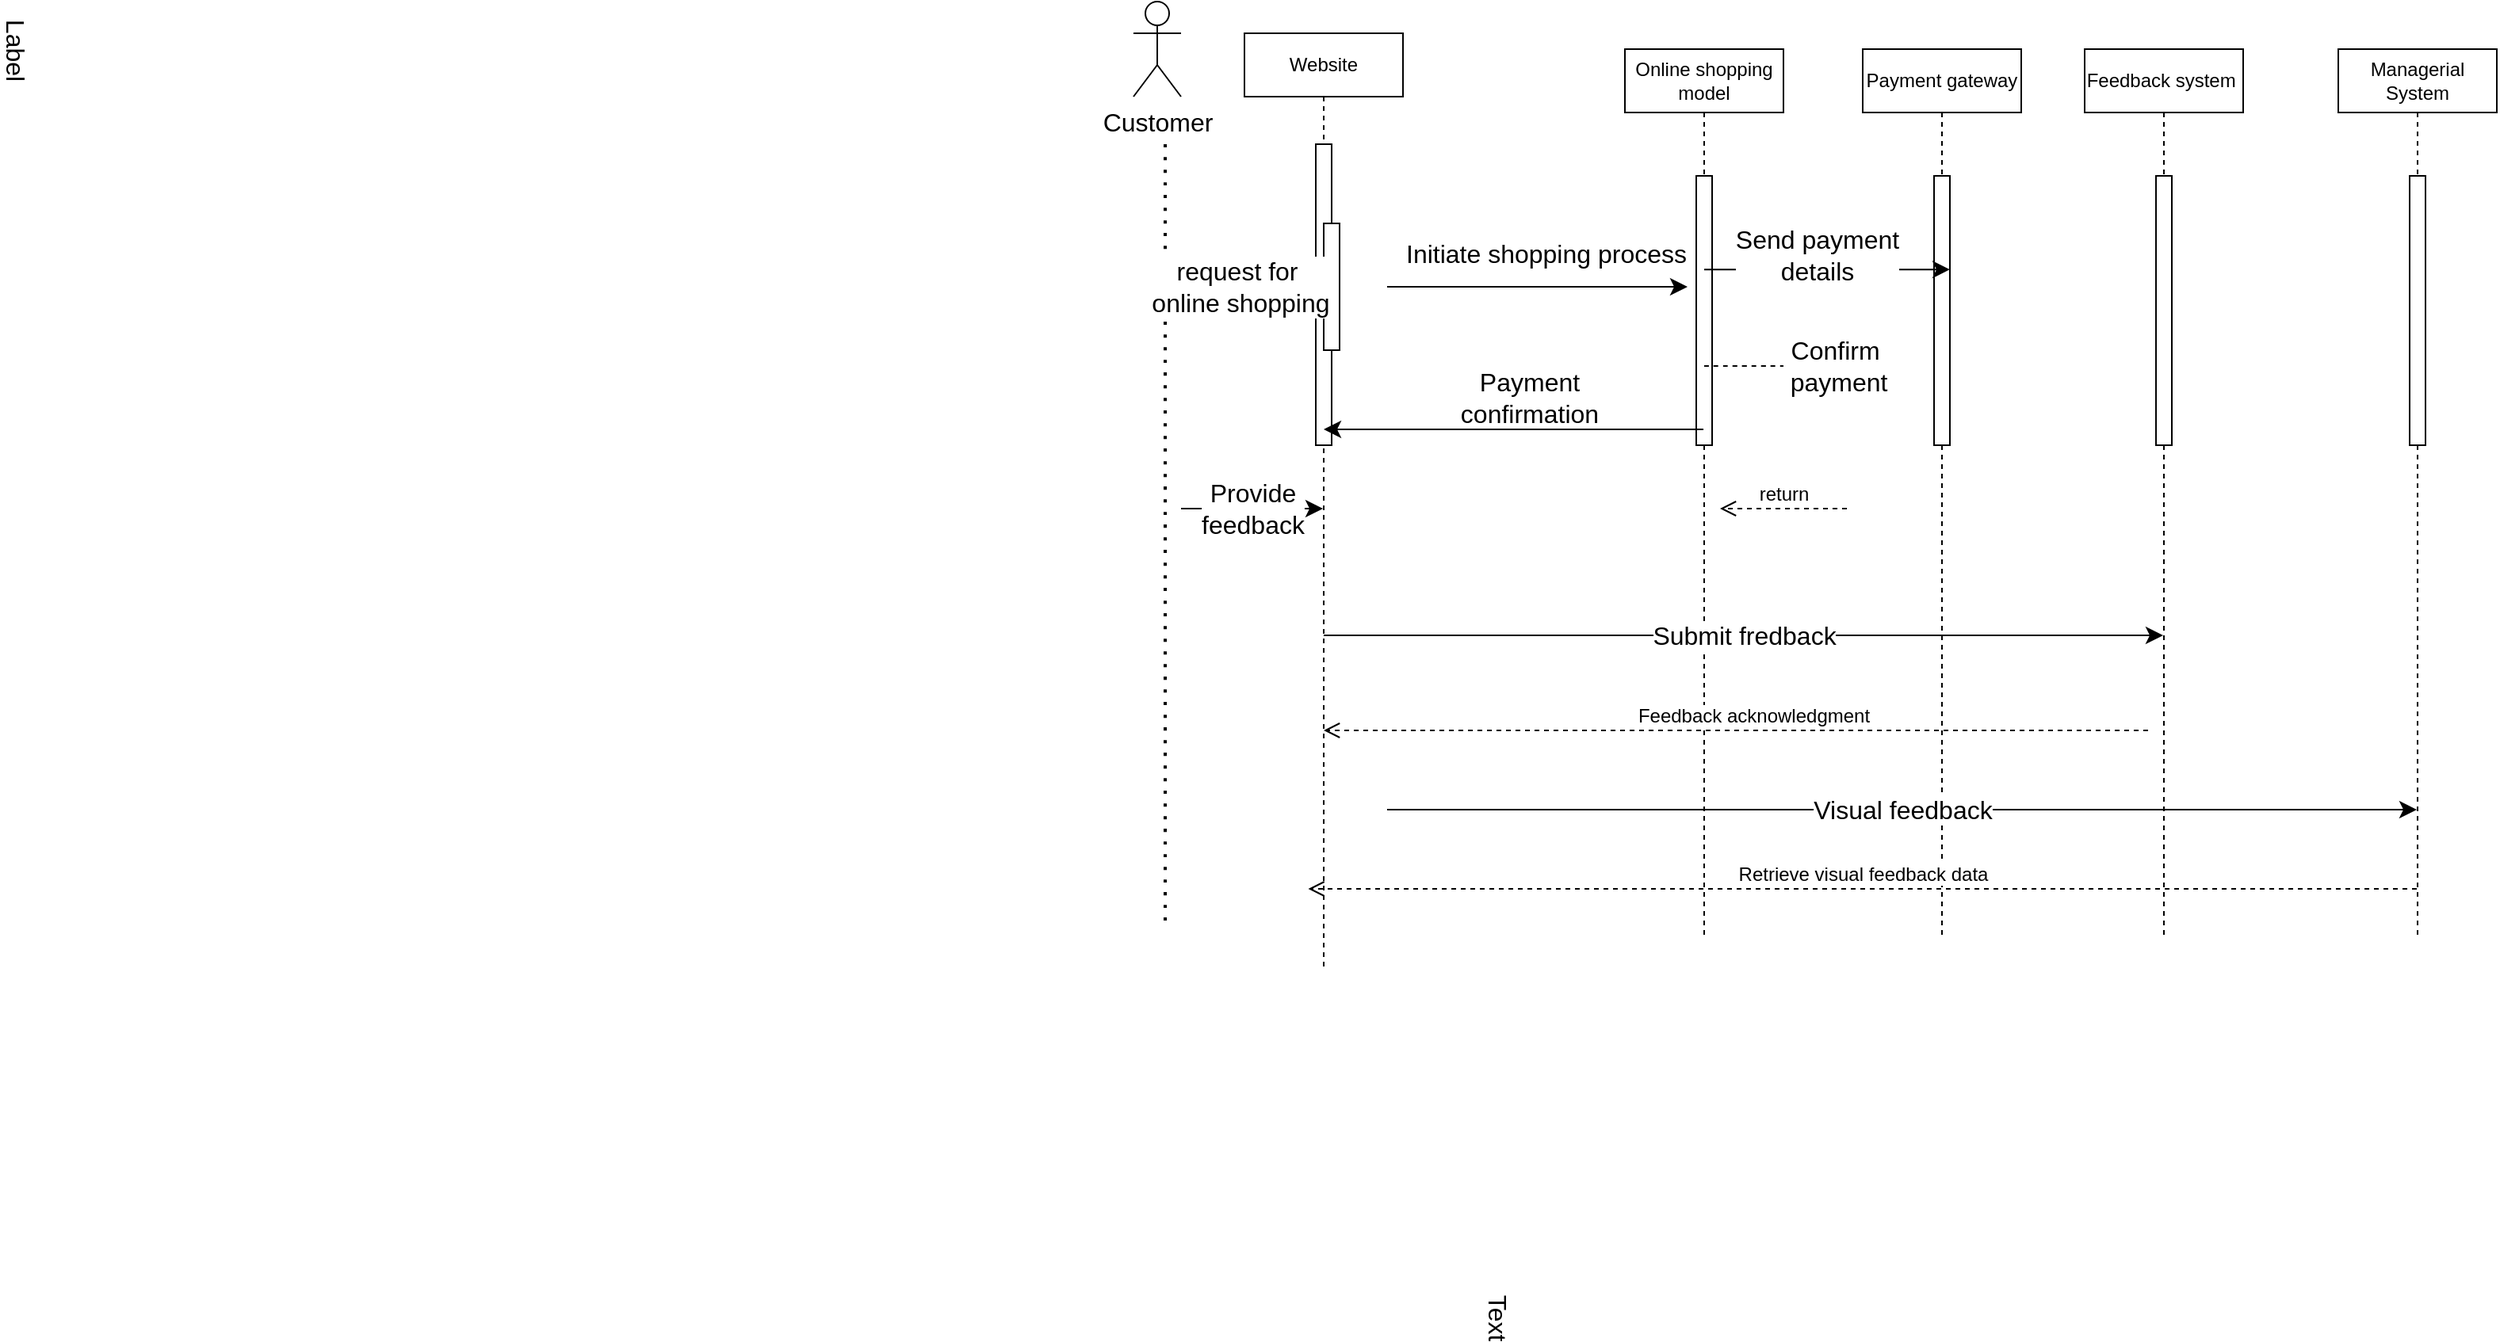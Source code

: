 <mxfile version="22.1.7" type="github">
  <diagram name="Page-1" id="2YBvvXClWsGukQMizWep">
    <mxGraphModel dx="1847" dy="2151" grid="1" gridSize="10" guides="1" tooltips="1" connect="1" arrows="1" fold="1" page="1" pageScale="1" pageWidth="850" pageHeight="1100" math="0" shadow="0">
      <root>
        <mxCell id="0" />
        <mxCell id="1" parent="0" />
        <mxCell id="aM9ryv3xv72pqoxQDRHE-1" value="Website" style="shape=umlLifeline;perimeter=lifelinePerimeter;whiteSpace=wrap;html=1;container=0;dropTarget=0;collapsible=0;recursiveResize=0;outlineConnect=0;portConstraint=eastwest;newEdgeStyle={&quot;edgeStyle&quot;:&quot;elbowEdgeStyle&quot;,&quot;elbow&quot;:&quot;vertical&quot;,&quot;curved&quot;:0,&quot;rounded&quot;:0};" parent="1" vertex="1">
          <mxGeometry y="30" width="100" height="590" as="geometry" />
        </mxCell>
        <mxCell id="aM9ryv3xv72pqoxQDRHE-2" value="" style="html=1;points=[];perimeter=orthogonalPerimeter;outlineConnect=0;targetShapes=umlLifeline;portConstraint=eastwest;newEdgeStyle={&quot;edgeStyle&quot;:&quot;elbowEdgeStyle&quot;,&quot;elbow&quot;:&quot;vertical&quot;,&quot;curved&quot;:0,&quot;rounded&quot;:0};" parent="aM9ryv3xv72pqoxQDRHE-1" vertex="1">
          <mxGeometry x="45" y="70" width="10" height="190" as="geometry" />
        </mxCell>
        <mxCell id="aM9ryv3xv72pqoxQDRHE-4" value="" style="html=1;points=[];perimeter=orthogonalPerimeter;outlineConnect=0;targetShapes=umlLifeline;portConstraint=eastwest;newEdgeStyle={&quot;edgeStyle&quot;:&quot;elbowEdgeStyle&quot;,&quot;elbow&quot;:&quot;vertical&quot;,&quot;curved&quot;:0,&quot;rounded&quot;:0};" parent="aM9ryv3xv72pqoxQDRHE-1" vertex="1">
          <mxGeometry x="50" y="120" width="10" height="80" as="geometry" />
        </mxCell>
        <mxCell id="aM9ryv3xv72pqoxQDRHE-5" value="Online shopping model" style="shape=umlLifeline;perimeter=lifelinePerimeter;whiteSpace=wrap;html=1;container=0;dropTarget=0;collapsible=0;recursiveResize=0;outlineConnect=0;portConstraint=eastwest;newEdgeStyle={&quot;edgeStyle&quot;:&quot;elbowEdgeStyle&quot;,&quot;elbow&quot;:&quot;vertical&quot;,&quot;curved&quot;:0,&quot;rounded&quot;:0};" parent="1" vertex="1">
          <mxGeometry x="240" y="40" width="100" height="560" as="geometry" />
        </mxCell>
        <mxCell id="aM9ryv3xv72pqoxQDRHE-6" value="" style="html=1;points=[];perimeter=orthogonalPerimeter;outlineConnect=0;targetShapes=umlLifeline;portConstraint=eastwest;newEdgeStyle={&quot;edgeStyle&quot;:&quot;elbowEdgeStyle&quot;,&quot;elbow&quot;:&quot;vertical&quot;,&quot;curved&quot;:0,&quot;rounded&quot;:0};" parent="aM9ryv3xv72pqoxQDRHE-5" vertex="1">
          <mxGeometry x="45" y="80" width="10" height="170" as="geometry" />
        </mxCell>
        <mxCell id="r4ns8igzqY8PQ9HhbaYh-5" value="Customer" style="shape=umlActor;verticalLabelPosition=bottom;verticalAlign=top;html=1;outlineConnect=0;fontSize=16;" vertex="1" parent="1">
          <mxGeometry x="-70" y="10" width="30" height="60" as="geometry" />
        </mxCell>
        <mxCell id="r4ns8igzqY8PQ9HhbaYh-9" value="Payment gateway" style="shape=umlLifeline;perimeter=lifelinePerimeter;whiteSpace=wrap;html=1;container=0;dropTarget=0;collapsible=0;recursiveResize=0;outlineConnect=0;portConstraint=eastwest;newEdgeStyle={&quot;edgeStyle&quot;:&quot;elbowEdgeStyle&quot;,&quot;elbow&quot;:&quot;vertical&quot;,&quot;curved&quot;:0,&quot;rounded&quot;:0};" vertex="1" parent="1">
          <mxGeometry x="390" y="40" width="100" height="560" as="geometry" />
        </mxCell>
        <mxCell id="r4ns8igzqY8PQ9HhbaYh-10" value="" style="html=1;points=[];perimeter=orthogonalPerimeter;outlineConnect=0;targetShapes=umlLifeline;portConstraint=eastwest;newEdgeStyle={&quot;edgeStyle&quot;:&quot;elbowEdgeStyle&quot;,&quot;elbow&quot;:&quot;vertical&quot;,&quot;curved&quot;:0,&quot;rounded&quot;:0};" vertex="1" parent="r4ns8igzqY8PQ9HhbaYh-9">
          <mxGeometry x="45" y="80" width="10" height="170" as="geometry" />
        </mxCell>
        <mxCell id="r4ns8igzqY8PQ9HhbaYh-11" value="Feedback system&amp;nbsp;" style="shape=umlLifeline;perimeter=lifelinePerimeter;whiteSpace=wrap;html=1;container=0;dropTarget=0;collapsible=0;recursiveResize=0;outlineConnect=0;portConstraint=eastwest;newEdgeStyle={&quot;edgeStyle&quot;:&quot;elbowEdgeStyle&quot;,&quot;elbow&quot;:&quot;vertical&quot;,&quot;curved&quot;:0,&quot;rounded&quot;:0};" vertex="1" parent="1">
          <mxGeometry x="530" y="40" width="100" height="560" as="geometry" />
        </mxCell>
        <mxCell id="r4ns8igzqY8PQ9HhbaYh-12" value="" style="html=1;points=[];perimeter=orthogonalPerimeter;outlineConnect=0;targetShapes=umlLifeline;portConstraint=eastwest;newEdgeStyle={&quot;edgeStyle&quot;:&quot;elbowEdgeStyle&quot;,&quot;elbow&quot;:&quot;vertical&quot;,&quot;curved&quot;:0,&quot;rounded&quot;:0};" vertex="1" parent="r4ns8igzqY8PQ9HhbaYh-11">
          <mxGeometry x="45" y="80" width="10" height="170" as="geometry" />
        </mxCell>
        <mxCell id="r4ns8igzqY8PQ9HhbaYh-13" value="Managerial&lt;br&gt;System" style="shape=umlLifeline;perimeter=lifelinePerimeter;whiteSpace=wrap;html=1;container=0;dropTarget=0;collapsible=0;recursiveResize=0;outlineConnect=0;portConstraint=eastwest;newEdgeStyle={&quot;edgeStyle&quot;:&quot;elbowEdgeStyle&quot;,&quot;elbow&quot;:&quot;vertical&quot;,&quot;curved&quot;:0,&quot;rounded&quot;:0};" vertex="1" parent="1">
          <mxGeometry x="690" y="40" width="100" height="560" as="geometry" />
        </mxCell>
        <mxCell id="r4ns8igzqY8PQ9HhbaYh-14" value="" style="html=1;points=[];perimeter=orthogonalPerimeter;outlineConnect=0;targetShapes=umlLifeline;portConstraint=eastwest;newEdgeStyle={&quot;edgeStyle&quot;:&quot;elbowEdgeStyle&quot;,&quot;elbow&quot;:&quot;vertical&quot;,&quot;curved&quot;:0,&quot;rounded&quot;:0};" vertex="1" parent="r4ns8igzqY8PQ9HhbaYh-13">
          <mxGeometry x="45" y="80" width="10" height="170" as="geometry" />
        </mxCell>
        <mxCell id="r4ns8igzqY8PQ9HhbaYh-17" value="" style="endArrow=none;dashed=1;html=1;dashPattern=1 3;strokeWidth=2;rounded=0;fontSize=12;startSize=8;endSize=8;curved=1;" edge="1" parent="1">
          <mxGeometry width="50" height="50" relative="1" as="geometry">
            <mxPoint x="-50" y="590" as="sourcePoint" />
            <mxPoint x="-50" y="100" as="targetPoint" />
          </mxGeometry>
        </mxCell>
        <mxCell id="r4ns8igzqY8PQ9HhbaYh-40" value="Text" style="edgeLabel;html=1;align=center;verticalAlign=middle;resizable=0;points=[];fontSize=16;rotation=90;" vertex="1" connectable="0" parent="r4ns8igzqY8PQ9HhbaYh-17">
          <mxGeometry x="-1" y="-14" relative="1" as="geometry">
            <mxPoint x="196" y="250" as="offset" />
          </mxGeometry>
        </mxCell>
        <mxCell id="r4ns8igzqY8PQ9HhbaYh-18" value="" style="endArrow=classic;html=1;rounded=0;fontSize=12;startSize=8;endSize=8;curved=1;" edge="1" parent="1">
          <mxGeometry relative="1" as="geometry">
            <mxPoint x="90" y="190" as="sourcePoint" />
            <mxPoint x="279.5" y="190" as="targetPoint" />
          </mxGeometry>
        </mxCell>
        <mxCell id="r4ns8igzqY8PQ9HhbaYh-19" value="Label" style="edgeLabel;resizable=0;html=1;align=center;verticalAlign=middle;fontSize=16;rotation=90;" connectable="0" vertex="1" parent="r4ns8igzqY8PQ9HhbaYh-18">
          <mxGeometry relative="1" as="geometry">
            <mxPoint x="-960" y="-150" as="offset" />
          </mxGeometry>
        </mxCell>
        <mxCell id="r4ns8igzqY8PQ9HhbaYh-20" value="Initiate shopping process" style="edgeLabel;resizable=0;html=1;align=left;verticalAlign=bottom;fontSize=16;" connectable="0" vertex="1" parent="r4ns8igzqY8PQ9HhbaYh-18">
          <mxGeometry x="-1" relative="1" as="geometry">
            <mxPoint x="10" y="-10" as="offset" />
          </mxGeometry>
        </mxCell>
        <mxCell id="r4ns8igzqY8PQ9HhbaYh-21" value="" style="endArrow=classic;html=1;rounded=0;fontSize=12;startSize=8;endSize=8;curved=1;" edge="1" parent="1" target="aM9ryv3xv72pqoxQDRHE-1">
          <mxGeometry relative="1" as="geometry">
            <mxPoint x="-60" y="190" as="sourcePoint" />
            <mxPoint x="40" y="190" as="targetPoint" />
          </mxGeometry>
        </mxCell>
        <mxCell id="r4ns8igzqY8PQ9HhbaYh-22" value="request for&lt;br&gt;&amp;nbsp;online shopping" style="edgeLabel;resizable=0;html=1;align=center;verticalAlign=middle;fontSize=16;" connectable="0" vertex="1" parent="r4ns8igzqY8PQ9HhbaYh-21">
          <mxGeometry relative="1" as="geometry" />
        </mxCell>
        <mxCell id="r4ns8igzqY8PQ9HhbaYh-23" value="" style="endArrow=classic;html=1;rounded=0;fontSize=12;startSize=8;endSize=8;curved=1;" edge="1" parent="1" source="aM9ryv3xv72pqoxQDRHE-5">
          <mxGeometry relative="1" as="geometry">
            <mxPoint x="290" y="190" as="sourcePoint" />
            <mxPoint x="445" y="179.09" as="targetPoint" />
          </mxGeometry>
        </mxCell>
        <mxCell id="r4ns8igzqY8PQ9HhbaYh-24" value="Send payment &lt;br&gt;details" style="edgeLabel;resizable=0;html=1;align=center;verticalAlign=middle;fontSize=16;" connectable="0" vertex="1" parent="r4ns8igzqY8PQ9HhbaYh-23">
          <mxGeometry relative="1" as="geometry">
            <mxPoint x="-7" y="-9" as="offset" />
          </mxGeometry>
        </mxCell>
        <mxCell id="r4ns8igzqY8PQ9HhbaYh-28" value="" style="endArrow=none;dashed=1;html=1;rounded=0;fontSize=12;startSize=8;endSize=8;curved=1;" edge="1" parent="1" target="r4ns8igzqY8PQ9HhbaYh-29">
          <mxGeometry width="50" height="50" relative="1" as="geometry">
            <mxPoint x="290" y="240" as="sourcePoint" />
            <mxPoint x="430" y="240" as="targetPoint" />
          </mxGeometry>
        </mxCell>
        <mxCell id="r4ns8igzqY8PQ9HhbaYh-29" value="Confirm&amp;nbsp; payment" style="text;strokeColor=none;fillColor=none;html=1;align=center;verticalAlign=middle;whiteSpace=wrap;rounded=0;fontSize=16;" vertex="1" parent="1">
          <mxGeometry x="340" y="230" width="70" height="20" as="geometry" />
        </mxCell>
        <mxCell id="r4ns8igzqY8PQ9HhbaYh-30" value="" style="endArrow=classic;html=1;rounded=0;fontSize=12;startSize=8;endSize=8;curved=1;" edge="1" parent="1" source="aM9ryv3xv72pqoxQDRHE-5" target="aM9ryv3xv72pqoxQDRHE-1">
          <mxGeometry width="50" height="50" relative="1" as="geometry">
            <mxPoint x="310" y="350" as="sourcePoint" />
            <mxPoint x="360" y="300" as="targetPoint" />
            <Array as="points">
              <mxPoint x="190" y="280" />
            </Array>
          </mxGeometry>
        </mxCell>
        <mxCell id="r4ns8igzqY8PQ9HhbaYh-31" value="Payment confirmation" style="text;strokeColor=none;fillColor=none;html=1;align=center;verticalAlign=middle;whiteSpace=wrap;rounded=0;fontSize=16;" vertex="1" parent="1">
          <mxGeometry x="150" y="240" width="60" height="40" as="geometry" />
        </mxCell>
        <mxCell id="r4ns8igzqY8PQ9HhbaYh-32" value="" style="endArrow=classic;html=1;rounded=0;fontSize=12;startSize=8;endSize=8;curved=1;" edge="1" parent="1" target="aM9ryv3xv72pqoxQDRHE-1">
          <mxGeometry relative="1" as="geometry">
            <mxPoint x="-40" y="330" as="sourcePoint" />
            <mxPoint x="50" y="340" as="targetPoint" />
          </mxGeometry>
        </mxCell>
        <mxCell id="r4ns8igzqY8PQ9HhbaYh-33" value="Provide &lt;br&gt;feedback" style="edgeLabel;resizable=0;html=1;align=center;verticalAlign=middle;fontSize=16;" connectable="0" vertex="1" parent="r4ns8igzqY8PQ9HhbaYh-32">
          <mxGeometry relative="1" as="geometry" />
        </mxCell>
        <mxCell id="r4ns8igzqY8PQ9HhbaYh-34" value="" style="endArrow=classic;html=1;rounded=0;fontSize=12;startSize=8;endSize=8;curved=1;" edge="1" parent="1" source="aM9ryv3xv72pqoxQDRHE-1" target="r4ns8igzqY8PQ9HhbaYh-11">
          <mxGeometry relative="1" as="geometry">
            <mxPoint x="290" y="350" as="sourcePoint" />
            <mxPoint x="390" y="340" as="targetPoint" />
            <Array as="points">
              <mxPoint x="250" y="410" />
            </Array>
          </mxGeometry>
        </mxCell>
        <mxCell id="r4ns8igzqY8PQ9HhbaYh-35" value="Submit fredback" style="edgeLabel;resizable=0;html=1;align=center;verticalAlign=middle;fontSize=16;" connectable="0" vertex="1" parent="r4ns8igzqY8PQ9HhbaYh-34">
          <mxGeometry relative="1" as="geometry" />
        </mxCell>
        <mxCell id="r4ns8igzqY8PQ9HhbaYh-36" value="return" style="html=1;verticalAlign=bottom;endArrow=open;dashed=1;endSize=8;curved=0;rounded=0;fontSize=12;" edge="1" parent="1">
          <mxGeometry relative="1" as="geometry">
            <mxPoint x="380" y="330" as="sourcePoint" />
            <mxPoint x="300" y="330" as="targetPoint" />
          </mxGeometry>
        </mxCell>
        <mxCell id="r4ns8igzqY8PQ9HhbaYh-37" value="Feedback acknowledgment" style="html=1;verticalAlign=bottom;endArrow=open;dashed=1;endSize=8;curved=0;rounded=0;fontSize=12;" edge="1" parent="1" target="aM9ryv3xv72pqoxQDRHE-1">
          <mxGeometry x="-0.044" relative="1" as="geometry">
            <mxPoint x="570" y="470" as="sourcePoint" />
            <mxPoint x="480" y="470" as="targetPoint" />
            <mxPoint x="-1" as="offset" />
          </mxGeometry>
        </mxCell>
        <mxCell id="r4ns8igzqY8PQ9HhbaYh-38" value="" style="endArrow=classic;html=1;rounded=0;fontSize=12;startSize=8;endSize=8;curved=1;" edge="1" parent="1" target="r4ns8igzqY8PQ9HhbaYh-13">
          <mxGeometry relative="1" as="geometry">
            <mxPoint x="90" y="520" as="sourcePoint" />
            <mxPoint x="280" y="700" as="targetPoint" />
          </mxGeometry>
        </mxCell>
        <mxCell id="r4ns8igzqY8PQ9HhbaYh-39" value="Visual feedback" style="edgeLabel;resizable=0;html=1;align=center;verticalAlign=middle;fontSize=16;" connectable="0" vertex="1" parent="r4ns8igzqY8PQ9HhbaYh-38">
          <mxGeometry relative="1" as="geometry" />
        </mxCell>
        <mxCell id="r4ns8igzqY8PQ9HhbaYh-41" value="Retrieve visual feedback data" style="html=1;verticalAlign=bottom;endArrow=open;dashed=1;endSize=8;curved=0;rounded=0;fontSize=12;" edge="1" parent="1" source="r4ns8igzqY8PQ9HhbaYh-13">
          <mxGeometry relative="1" as="geometry">
            <mxPoint x="709.75" y="550" as="sourcePoint" />
            <mxPoint x="40.25" y="570" as="targetPoint" />
          </mxGeometry>
        </mxCell>
      </root>
    </mxGraphModel>
  </diagram>
</mxfile>
